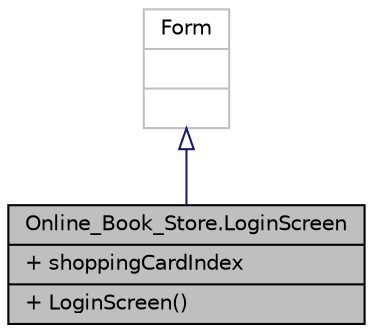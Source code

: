 digraph "Online_Book_Store.LoginScreen"
{
 // LATEX_PDF_SIZE
  edge [fontname="Helvetica",fontsize="10",labelfontname="Helvetica",labelfontsize="10"];
  node [fontname="Helvetica",fontsize="10",shape=record];
  Node1 [label="{Online_Book_Store.LoginScreen\n|+ shoppingCardIndex\l|+ LoginScreen()\l}",height=0.2,width=0.4,color="black", fillcolor="grey75", style="filled", fontcolor="black",tooltip="This file includes login password operations."];
  Node2 -> Node1 [dir="back",color="midnightblue",fontsize="10",style="solid",arrowtail="onormal",fontname="Helvetica"];
  Node2 [label="{Form\n||}",height=0.2,width=0.4,color="grey75", fillcolor="white", style="filled",tooltip=" "];
}
